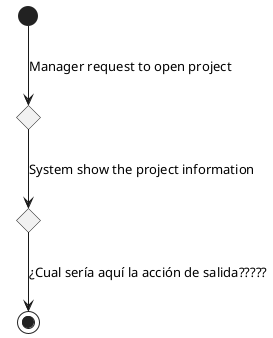 @startuml

state 1 <<choice>>
state 2 <<choice>>


[*] --> 1 : Manager request to open project
1 --> 2 : System show the project information

2 --> [*] : ¿Cual sería aquí la acción de salida?????
@enduml
